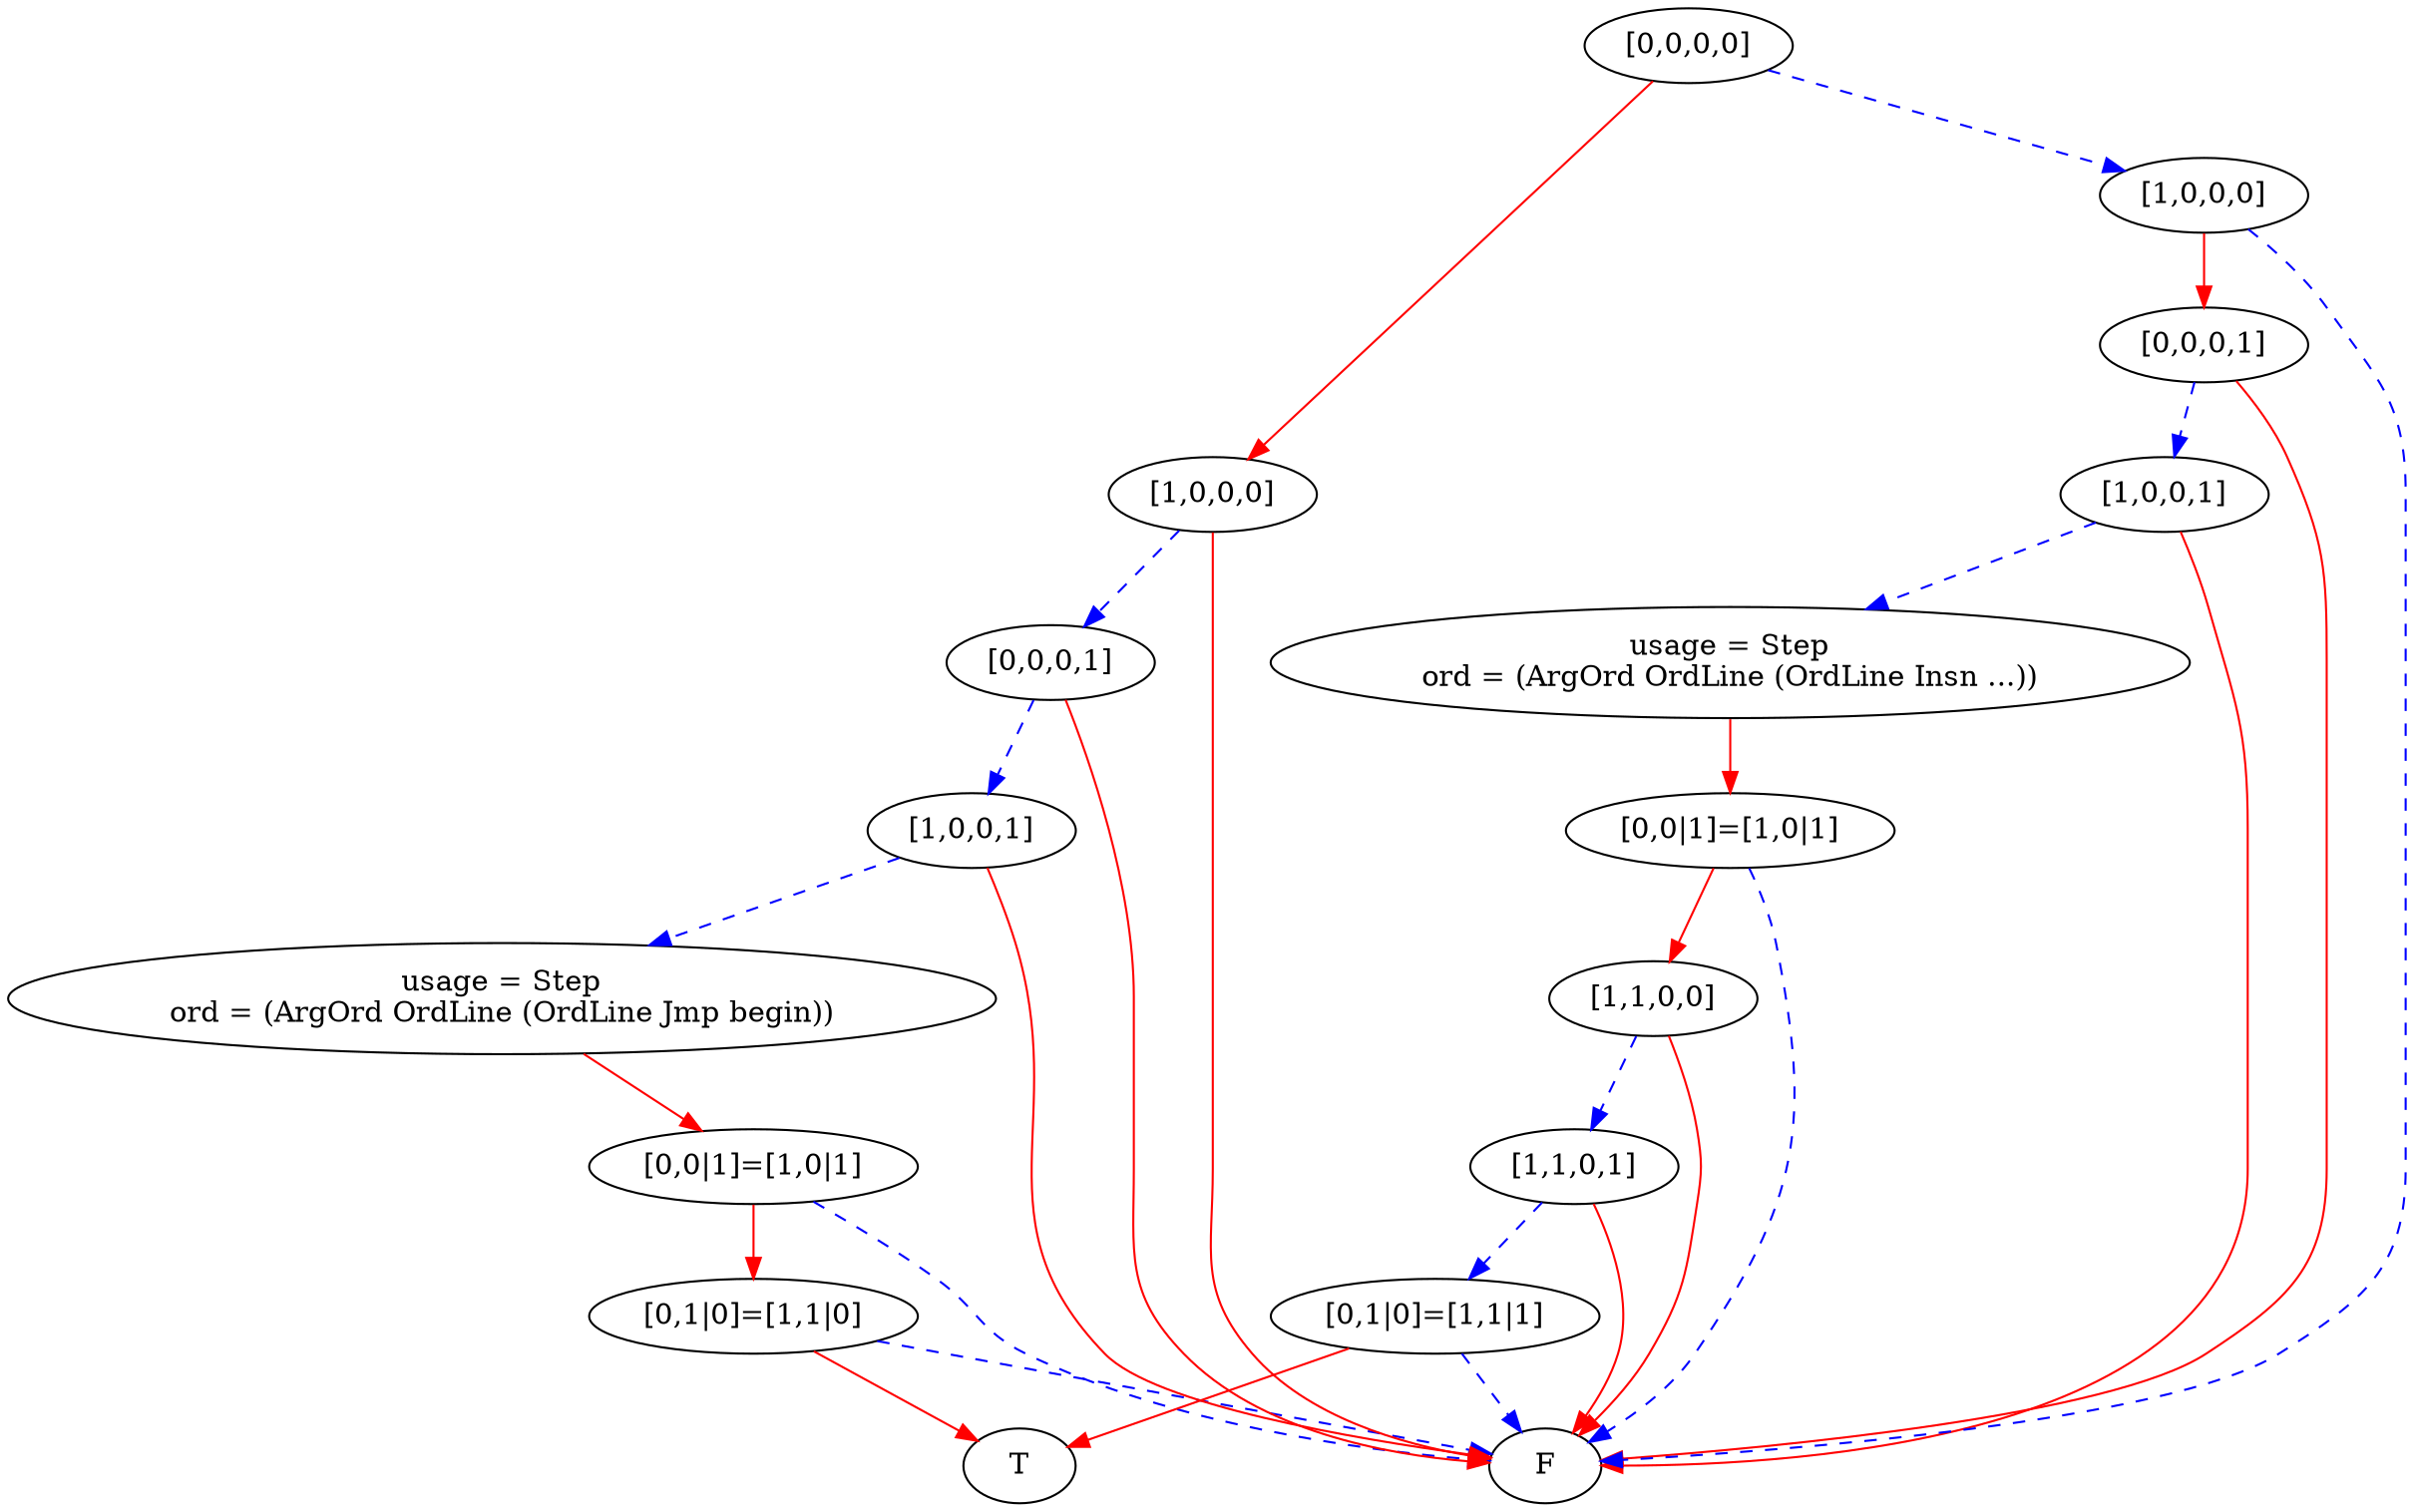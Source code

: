 digraph {
    1 [label=F];
    2 [label=T];
    3 [label="[0,1|0]=[1,1|0]"];
    4 [label="[0,0|1]=[1,0|1]"];
    5 [label="usage = Step\nord = (ArgOrd OrdLine (OrdLine Jmp begin))"];
    6 [label="[1,0,0,1]"];
    7 [label="[0,0,0,1]"];
    8 [label="[1,0,0,0]"];
    9 [label="[0,1|0]=[1,1|1]"];
    10 [label="[1,1,0,1]"];
    11 [label="[1,1,0,0]"];
    12 [label="[0,0|1]=[1,0|1]"];
    13 [label="usage = Step\nord = (ArgOrd OrdLine (OrdLine Insn ...))"];
    14 [label="[1,0,0,1]"];
    15 [label="[0,0,0,1]"];
    16 [label="[1,0,0,0]"];
    17 [label="[0,0,0,0]"];
    3 -> 1 [style=dashed
           ,color=blue];
    3 -> 2 [color=red];
    4 -> 3 [color=red];
    4 -> 1 [style=dashed
           ,color=blue];
    5 -> 4 [color=red];
    6 -> 5 [style=dashed
           ,color=blue];
    6 -> 1 [color=red];
    7 -> 6 [style=dashed
           ,color=blue];
    7 -> 1 [color=red];
    8 -> 7 [style=dashed
           ,color=blue];
    8 -> 1 [color=red];
    9 -> 1 [style=dashed
           ,color=blue];
    9 -> 2 [color=red];
    10 -> 9 [style=dashed
            ,color=blue];
    10 -> 1 [color=red];
    11 -> 10 [style=dashed
             ,color=blue];
    11 -> 1 [color=red];
    12 -> 11 [color=red];
    12 -> 1 [style=dashed
            ,color=blue];
    13 -> 12 [color=red];
    14 -> 13 [style=dashed
             ,color=blue];
    14 -> 1 [color=red];
    15 -> 14 [style=dashed
             ,color=blue];
    15 -> 1 [color=red];
    16 -> 15 [color=red];
    16 -> 1 [style=dashed
            ,color=blue];
    17 -> 8 [color=red];
    17 -> 16 [style=dashed
             ,color=blue];
}